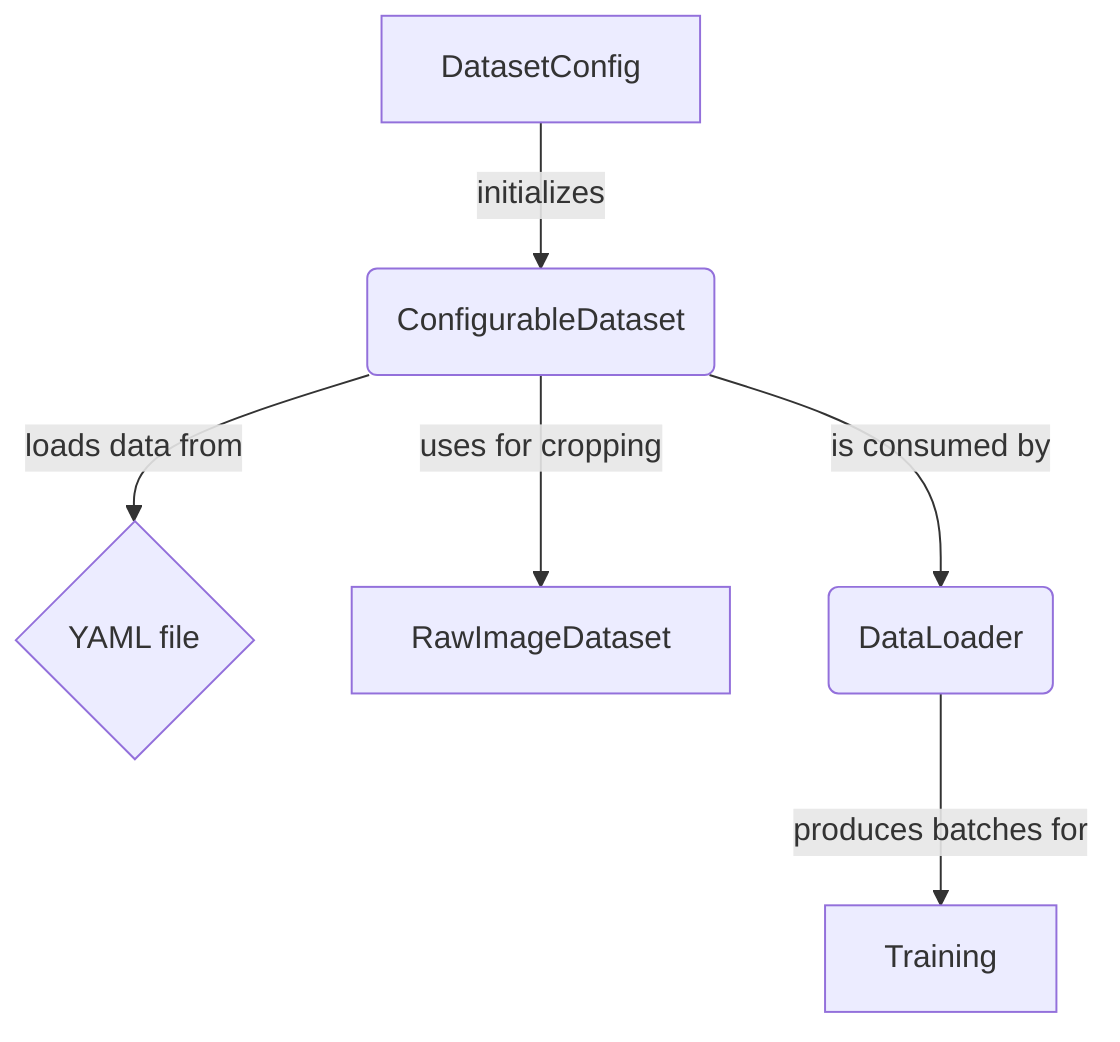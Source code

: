 graph TD
    A[DatasetConfig] -->|initializes| B(ConfigurableDataset);
    B -->|loads data from| C{YAML file};
    B -->|uses for cropping| D[RawImageDataset];
    B -->|is consumed by| E(DataLoader);
    E -->|produces batches for| F[Training];